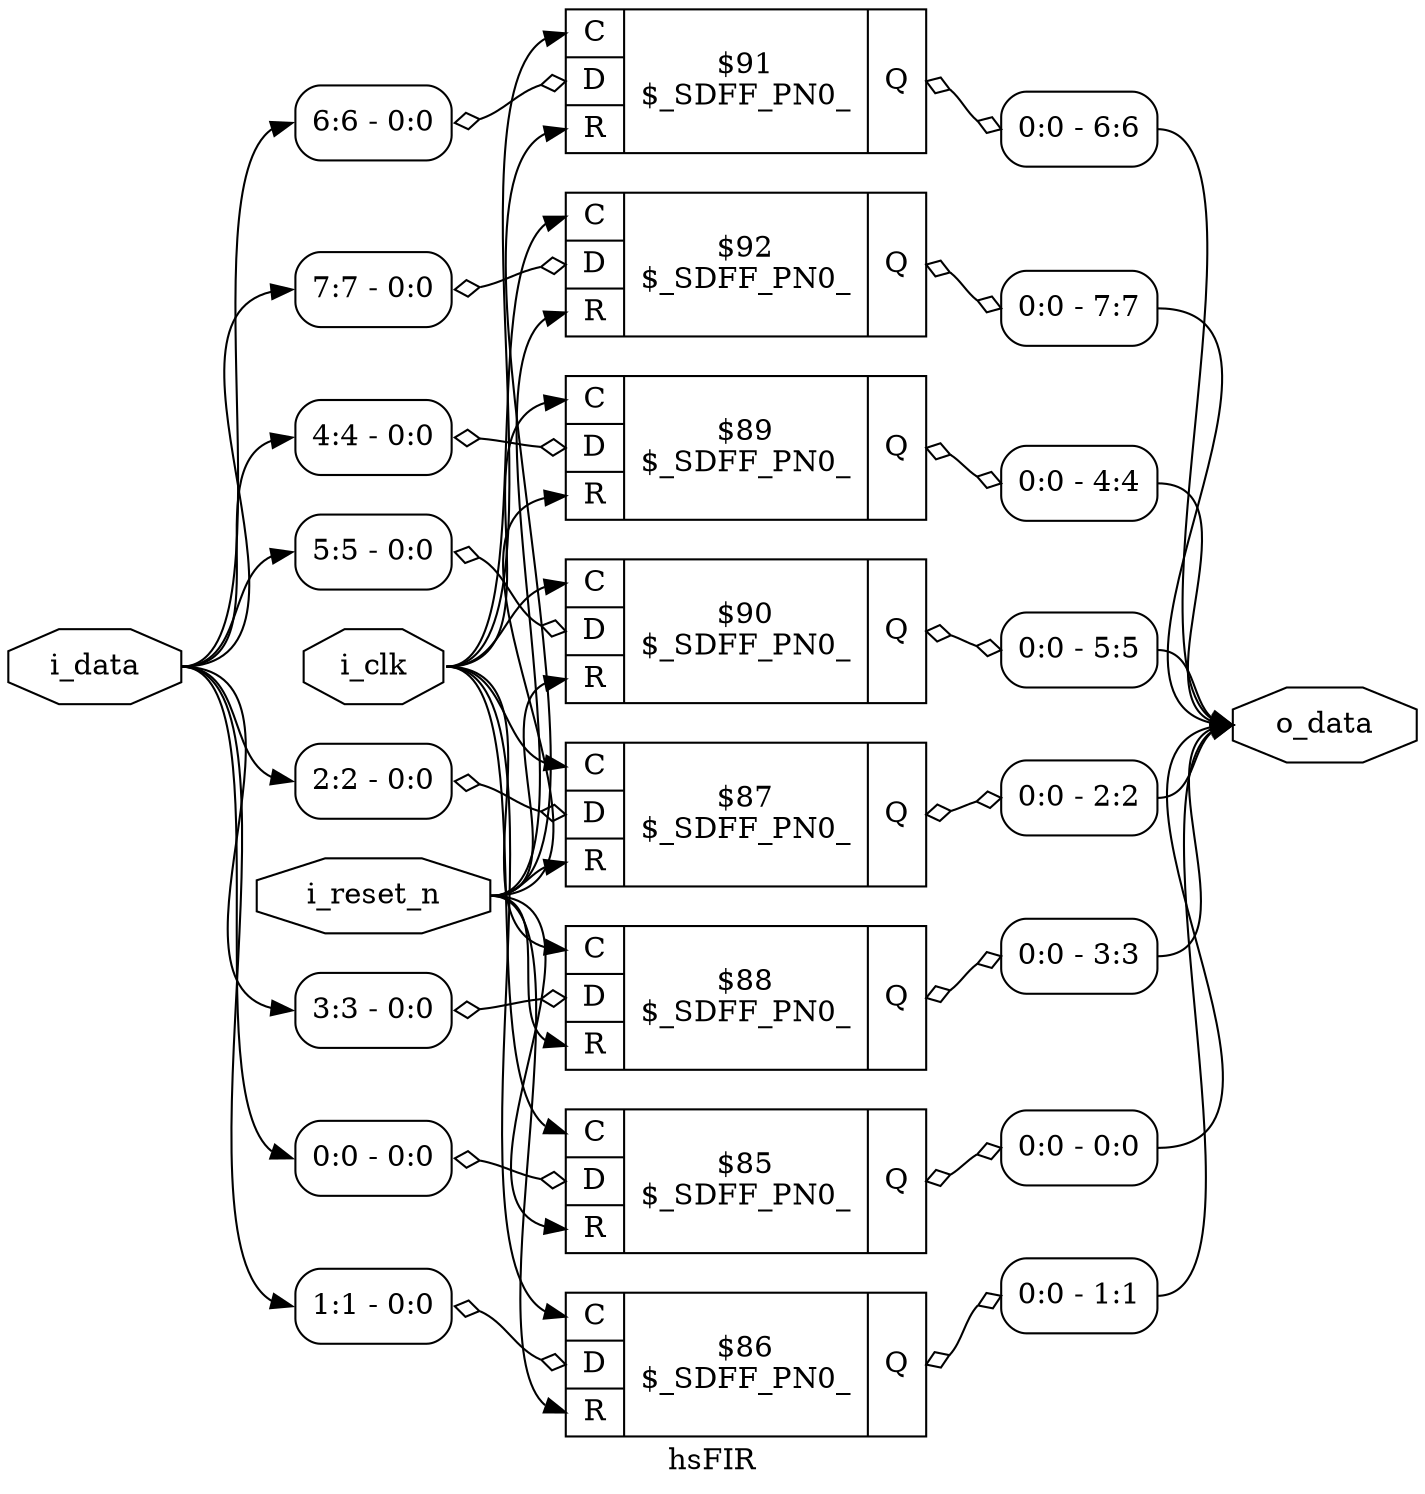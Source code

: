 digraph "hsFIR" {
label="hsFIR";
rankdir="LR";
remincross=true;
n1 [ shape=octagon, label="i_clk", color="black", fontcolor="black"];
n2 [ shape=octagon, label="i_data", color="black", fontcolor="black"];
n3 [ shape=octagon, label="i_reset_n", color="black", fontcolor="black"];
n4 [ shape=octagon, label="o_data", color="black", fontcolor="black"];
c9 [ shape=record, label="{{<p5> C|<p6> D|<p7> R}|$85\n$_SDFF_PN0_|{<p8> Q}}",  ];
x0 [ shape=record, style=rounded, label="<s0> 0:0 - 0:0 ", color="black", fontcolor="black" ];
x0:e -> c9:p6:w [arrowhead=odiamond, arrowtail=odiamond, dir=both, color="black", fontcolor="black", label=""];
x1 [ shape=record, style=rounded, label="<s0> 0:0 - 0:0 ", color="black", fontcolor="black" ];
c9:p8:e -> x1:w [arrowhead=odiamond, arrowtail=odiamond, dir=both, color="black", fontcolor="black", label=""];
c10 [ shape=record, label="{{<p5> C|<p6> D|<p7> R}|$86\n$_SDFF_PN0_|{<p8> Q}}",  ];
x2 [ shape=record, style=rounded, label="<s0> 1:1 - 0:0 ", color="black", fontcolor="black" ];
x2:e -> c10:p6:w [arrowhead=odiamond, arrowtail=odiamond, dir=both, color="black", fontcolor="black", label=""];
x3 [ shape=record, style=rounded, label="<s0> 0:0 - 1:1 ", color="black", fontcolor="black" ];
c10:p8:e -> x3:w [arrowhead=odiamond, arrowtail=odiamond, dir=both, color="black", fontcolor="black", label=""];
c11 [ shape=record, label="{{<p5> C|<p6> D|<p7> R}|$87\n$_SDFF_PN0_|{<p8> Q}}",  ];
x4 [ shape=record, style=rounded, label="<s0> 2:2 - 0:0 ", color="black", fontcolor="black" ];
x4:e -> c11:p6:w [arrowhead=odiamond, arrowtail=odiamond, dir=both, color="black", fontcolor="black", label=""];
x5 [ shape=record, style=rounded, label="<s0> 0:0 - 2:2 ", color="black", fontcolor="black" ];
c11:p8:e -> x5:w [arrowhead=odiamond, arrowtail=odiamond, dir=both, color="black", fontcolor="black", label=""];
c12 [ shape=record, label="{{<p5> C|<p6> D|<p7> R}|$88\n$_SDFF_PN0_|{<p8> Q}}",  ];
x6 [ shape=record, style=rounded, label="<s0> 3:3 - 0:0 ", color="black", fontcolor="black" ];
x6:e -> c12:p6:w [arrowhead=odiamond, arrowtail=odiamond, dir=both, color="black", fontcolor="black", label=""];
x7 [ shape=record, style=rounded, label="<s0> 0:0 - 3:3 ", color="black", fontcolor="black" ];
c12:p8:e -> x7:w [arrowhead=odiamond, arrowtail=odiamond, dir=both, color="black", fontcolor="black", label=""];
c13 [ shape=record, label="{{<p5> C|<p6> D|<p7> R}|$89\n$_SDFF_PN0_|{<p8> Q}}",  ];
x8 [ shape=record, style=rounded, label="<s0> 4:4 - 0:0 ", color="black", fontcolor="black" ];
x8:e -> c13:p6:w [arrowhead=odiamond, arrowtail=odiamond, dir=both, color="black", fontcolor="black", label=""];
x9 [ shape=record, style=rounded, label="<s0> 0:0 - 4:4 ", color="black", fontcolor="black" ];
c13:p8:e -> x9:w [arrowhead=odiamond, arrowtail=odiamond, dir=both, color="black", fontcolor="black", label=""];
c14 [ shape=record, label="{{<p5> C|<p6> D|<p7> R}|$90\n$_SDFF_PN0_|{<p8> Q}}",  ];
x10 [ shape=record, style=rounded, label="<s0> 5:5 - 0:0 ", color="black", fontcolor="black" ];
x10:e -> c14:p6:w [arrowhead=odiamond, arrowtail=odiamond, dir=both, color="black", fontcolor="black", label=""];
x11 [ shape=record, style=rounded, label="<s0> 0:0 - 5:5 ", color="black", fontcolor="black" ];
c14:p8:e -> x11:w [arrowhead=odiamond, arrowtail=odiamond, dir=both, color="black", fontcolor="black", label=""];
c15 [ shape=record, label="{{<p5> C|<p6> D|<p7> R}|$91\n$_SDFF_PN0_|{<p8> Q}}",  ];
x12 [ shape=record, style=rounded, label="<s0> 6:6 - 0:0 ", color="black", fontcolor="black" ];
x12:e -> c15:p6:w [arrowhead=odiamond, arrowtail=odiamond, dir=both, color="black", fontcolor="black", label=""];
x13 [ shape=record, style=rounded, label="<s0> 0:0 - 6:6 ", color="black", fontcolor="black" ];
c15:p8:e -> x13:w [arrowhead=odiamond, arrowtail=odiamond, dir=both, color="black", fontcolor="black", label=""];
c16 [ shape=record, label="{{<p5> C|<p6> D|<p7> R}|$92\n$_SDFF_PN0_|{<p8> Q}}",  ];
x14 [ shape=record, style=rounded, label="<s0> 7:7 - 0:0 ", color="black", fontcolor="black" ];
x14:e -> c16:p6:w [arrowhead=odiamond, arrowtail=odiamond, dir=both, color="black", fontcolor="black", label=""];
x15 [ shape=record, style=rounded, label="<s0> 0:0 - 7:7 ", color="black", fontcolor="black" ];
c16:p8:e -> x15:w [arrowhead=odiamond, arrowtail=odiamond, dir=both, color="black", fontcolor="black", label=""];
n1:e -> c10:p5:w [color="black", fontcolor="black", label=""];
n1:e -> c11:p5:w [color="black", fontcolor="black", label=""];
n1:e -> c12:p5:w [color="black", fontcolor="black", label=""];
n1:e -> c13:p5:w [color="black", fontcolor="black", label=""];
n1:e -> c14:p5:w [color="black", fontcolor="black", label=""];
n1:e -> c15:p5:w [color="black", fontcolor="black", label=""];
n1:e -> c16:p5:w [color="black", fontcolor="black", label=""];
n1:e -> c9:p5:w [color="black", fontcolor="black", label=""];
n2:e -> x0:s0:w [color="black", fontcolor="black", label=""];
n2:e -> x10:s0:w [color="black", fontcolor="black", label=""];
n2:e -> x12:s0:w [color="black", fontcolor="black", label=""];
n2:e -> x14:s0:w [color="black", fontcolor="black", label=""];
n2:e -> x2:s0:w [color="black", fontcolor="black", label=""];
n2:e -> x4:s0:w [color="black", fontcolor="black", label=""];
n2:e -> x6:s0:w [color="black", fontcolor="black", label=""];
n2:e -> x8:s0:w [color="black", fontcolor="black", label=""];
n3:e -> c10:p7:w [color="black", fontcolor="black", label=""];
n3:e -> c11:p7:w [color="black", fontcolor="black", label=""];
n3:e -> c12:p7:w [color="black", fontcolor="black", label=""];
n3:e -> c13:p7:w [color="black", fontcolor="black", label=""];
n3:e -> c14:p7:w [color="black", fontcolor="black", label=""];
n3:e -> c15:p7:w [color="black", fontcolor="black", label=""];
n3:e -> c16:p7:w [color="black", fontcolor="black", label=""];
n3:e -> c9:p7:w [color="black", fontcolor="black", label=""];
x11:s0:e -> n4:w [color="black", fontcolor="black", label=""];
x13:s0:e -> n4:w [color="black", fontcolor="black", label=""];
x15:s0:e -> n4:w [color="black", fontcolor="black", label=""];
x1:s0:e -> n4:w [color="black", fontcolor="black", label=""];
x3:s0:e -> n4:w [color="black", fontcolor="black", label=""];
x5:s0:e -> n4:w [color="black", fontcolor="black", label=""];
x7:s0:e -> n4:w [color="black", fontcolor="black", label=""];
x9:s0:e -> n4:w [color="black", fontcolor="black", label=""];
}
